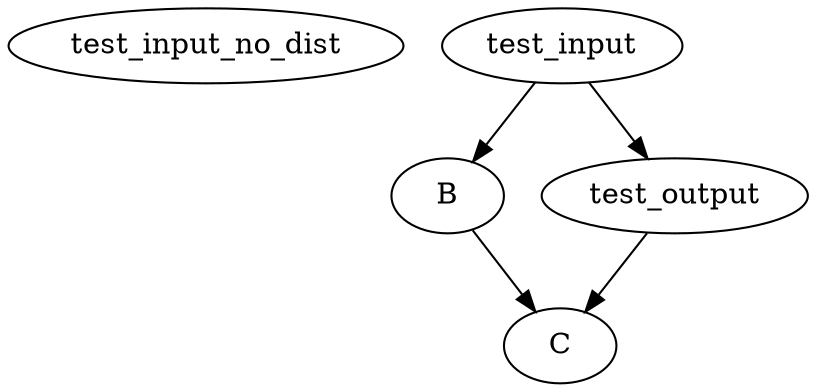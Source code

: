digraph G { test_input_no_dist; test_input -> B; B -> C; test_input -> test_output; test_output -> C}
